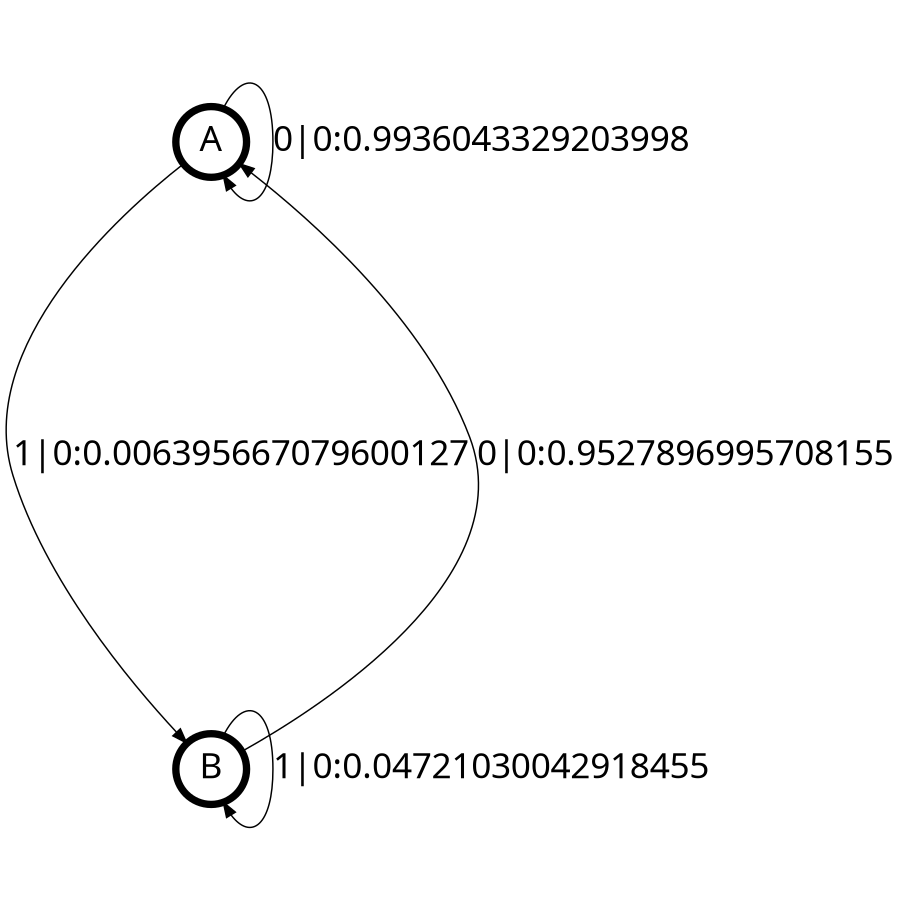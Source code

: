 digraph  {
size = "6,8.5";
ratio = "fill";
node
[shape = circle];
node [fontsize = 24];
node [penwidth = 5];
edge [fontsize = 24];
node [fontname = "CMU Serif Roman"];
graph [fontname = "CMU Serif Roman"];
edge [fontname = "CMU Serif Roman"];
A -> A [label = "0|0:0.9936043329203998\l"];
A -> B [label = "1|0:0.006395667079600127\l"];
B -> A [label = "0|0:0.9527896995708155\l"];
B -> B [label = "1|0:0.04721030042918455\l"];
}